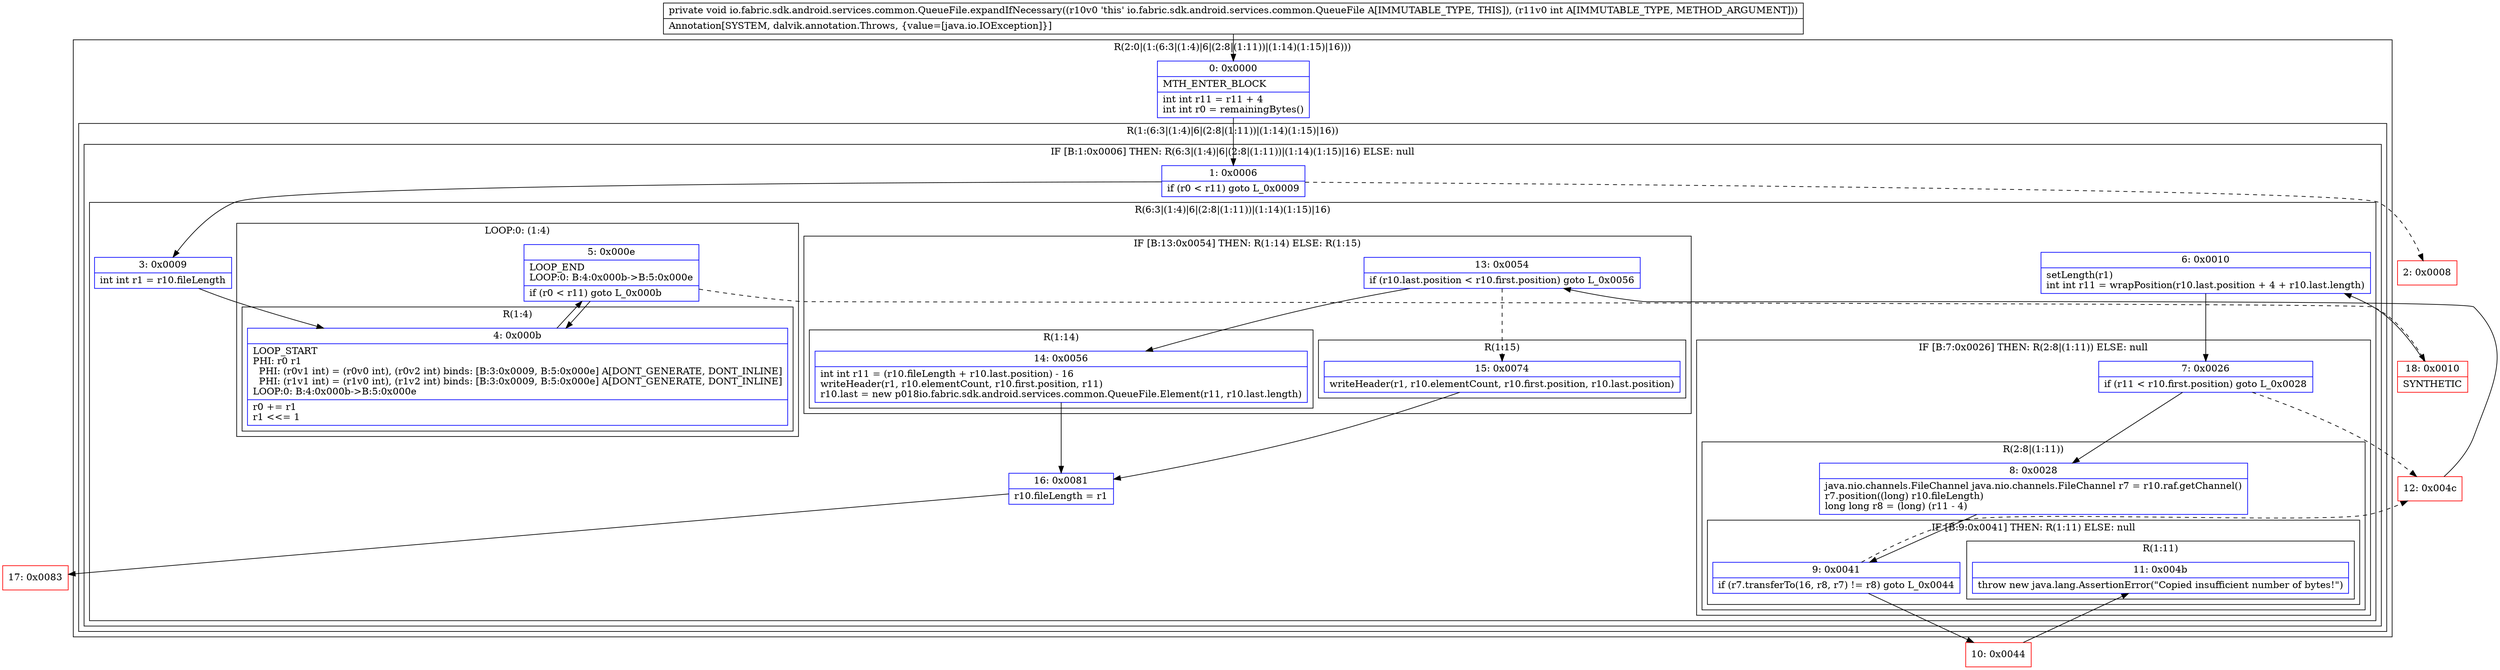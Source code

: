 digraph "CFG forio.fabric.sdk.android.services.common.QueueFile.expandIfNecessary(I)V" {
subgraph cluster_Region_1389468140 {
label = "R(2:0|(1:(6:3|(1:4)|6|(2:8|(1:11))|(1:14)(1:15)|16)))";
node [shape=record,color=blue];
Node_0 [shape=record,label="{0\:\ 0x0000|MTH_ENTER_BLOCK\l|int int r11 = r11 + 4\lint int r0 = remainingBytes()\l}"];
subgraph cluster_Region_644614774 {
label = "R(1:(6:3|(1:4)|6|(2:8|(1:11))|(1:14)(1:15)|16))";
node [shape=record,color=blue];
subgraph cluster_IfRegion_1800699709 {
label = "IF [B:1:0x0006] THEN: R(6:3|(1:4)|6|(2:8|(1:11))|(1:14)(1:15)|16) ELSE: null";
node [shape=record,color=blue];
Node_1 [shape=record,label="{1\:\ 0x0006|if (r0 \< r11) goto L_0x0009\l}"];
subgraph cluster_Region_1832769524 {
label = "R(6:3|(1:4)|6|(2:8|(1:11))|(1:14)(1:15)|16)";
node [shape=record,color=blue];
Node_3 [shape=record,label="{3\:\ 0x0009|int int r1 = r10.fileLength\l}"];
subgraph cluster_LoopRegion_2063123647 {
label = "LOOP:0: (1:4)";
node [shape=record,color=blue];
Node_5 [shape=record,label="{5\:\ 0x000e|LOOP_END\lLOOP:0: B:4:0x000b\-\>B:5:0x000e\l|if (r0 \< r11) goto L_0x000b\l}"];
subgraph cluster_Region_863843982 {
label = "R(1:4)";
node [shape=record,color=blue];
Node_4 [shape=record,label="{4\:\ 0x000b|LOOP_START\lPHI: r0 r1 \l  PHI: (r0v1 int) = (r0v0 int), (r0v2 int) binds: [B:3:0x0009, B:5:0x000e] A[DONT_GENERATE, DONT_INLINE]\l  PHI: (r1v1 int) = (r1v0 int), (r1v2 int) binds: [B:3:0x0009, B:5:0x000e] A[DONT_GENERATE, DONT_INLINE]\lLOOP:0: B:4:0x000b\-\>B:5:0x000e\l|r0 += r1\lr1 \<\<= 1\l}"];
}
}
Node_6 [shape=record,label="{6\:\ 0x0010|setLength(r1)\lint int r11 = wrapPosition(r10.last.position + 4 + r10.last.length)\l}"];
subgraph cluster_IfRegion_1126865214 {
label = "IF [B:7:0x0026] THEN: R(2:8|(1:11)) ELSE: null";
node [shape=record,color=blue];
Node_7 [shape=record,label="{7\:\ 0x0026|if (r11 \< r10.first.position) goto L_0x0028\l}"];
subgraph cluster_Region_1076589784 {
label = "R(2:8|(1:11))";
node [shape=record,color=blue];
Node_8 [shape=record,label="{8\:\ 0x0028|java.nio.channels.FileChannel java.nio.channels.FileChannel r7 = r10.raf.getChannel()\lr7.position((long) r10.fileLength)\llong long r8 = (long) (r11 \- 4)\l}"];
subgraph cluster_IfRegion_571869964 {
label = "IF [B:9:0x0041] THEN: R(1:11) ELSE: null";
node [shape=record,color=blue];
Node_9 [shape=record,label="{9\:\ 0x0041|if (r7.transferTo(16, r8, r7) != r8) goto L_0x0044\l}"];
subgraph cluster_Region_184051855 {
label = "R(1:11)";
node [shape=record,color=blue];
Node_11 [shape=record,label="{11\:\ 0x004b|throw new java.lang.AssertionError(\"Copied insufficient number of bytes!\")\l}"];
}
}
}
}
subgraph cluster_IfRegion_272838348 {
label = "IF [B:13:0x0054] THEN: R(1:14) ELSE: R(1:15)";
node [shape=record,color=blue];
Node_13 [shape=record,label="{13\:\ 0x0054|if (r10.last.position \< r10.first.position) goto L_0x0056\l}"];
subgraph cluster_Region_626581753 {
label = "R(1:14)";
node [shape=record,color=blue];
Node_14 [shape=record,label="{14\:\ 0x0056|int int r11 = (r10.fileLength + r10.last.position) \- 16\lwriteHeader(r1, r10.elementCount, r10.first.position, r11)\lr10.last = new p018io.fabric.sdk.android.services.common.QueueFile.Element(r11, r10.last.length)\l}"];
}
subgraph cluster_Region_423171537 {
label = "R(1:15)";
node [shape=record,color=blue];
Node_15 [shape=record,label="{15\:\ 0x0074|writeHeader(r1, r10.elementCount, r10.first.position, r10.last.position)\l}"];
}
}
Node_16 [shape=record,label="{16\:\ 0x0081|r10.fileLength = r1\l}"];
}
}
}
}
Node_2 [shape=record,color=red,label="{2\:\ 0x0008}"];
Node_10 [shape=record,color=red,label="{10\:\ 0x0044}"];
Node_12 [shape=record,color=red,label="{12\:\ 0x004c}"];
Node_17 [shape=record,color=red,label="{17\:\ 0x0083}"];
Node_18 [shape=record,color=red,label="{18\:\ 0x0010|SYNTHETIC\l}"];
MethodNode[shape=record,label="{private void io.fabric.sdk.android.services.common.QueueFile.expandIfNecessary((r10v0 'this' io.fabric.sdk.android.services.common.QueueFile A[IMMUTABLE_TYPE, THIS]), (r11v0 int A[IMMUTABLE_TYPE, METHOD_ARGUMENT]))  | Annotation[SYSTEM, dalvik.annotation.Throws, \{value=[java.io.IOException]\}]\l}"];
MethodNode -> Node_0;
Node_0 -> Node_1;
Node_1 -> Node_2[style=dashed];
Node_1 -> Node_3;
Node_3 -> Node_4;
Node_5 -> Node_4;
Node_5 -> Node_18[style=dashed];
Node_4 -> Node_5;
Node_6 -> Node_7;
Node_7 -> Node_8;
Node_7 -> Node_12[style=dashed];
Node_8 -> Node_9;
Node_9 -> Node_10;
Node_9 -> Node_12[style=dashed];
Node_13 -> Node_14;
Node_13 -> Node_15[style=dashed];
Node_14 -> Node_16;
Node_15 -> Node_16;
Node_16 -> Node_17;
Node_10 -> Node_11;
Node_12 -> Node_13;
Node_18 -> Node_6;
}

